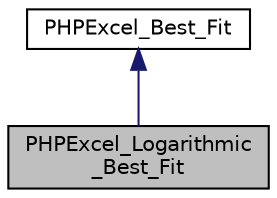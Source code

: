 digraph "PHPExcel_Logarithmic_Best_Fit"
{
  edge [fontname="Helvetica",fontsize="10",labelfontname="Helvetica",labelfontsize="10"];
  node [fontname="Helvetica",fontsize="10",shape=record];
  Node2 [label="PHPExcel_Logarithmic\l_Best_Fit",height=0.2,width=0.4,color="black", fillcolor="grey75", style="filled", fontcolor="black"];
  Node3 -> Node2 [dir="back",color="midnightblue",fontsize="10",style="solid",fontname="Helvetica"];
  Node3 [label="PHPExcel_Best_Fit",height=0.2,width=0.4,color="black", fillcolor="white", style="filled",URL="$class_p_h_p_excel___best___fit.html"];
}
